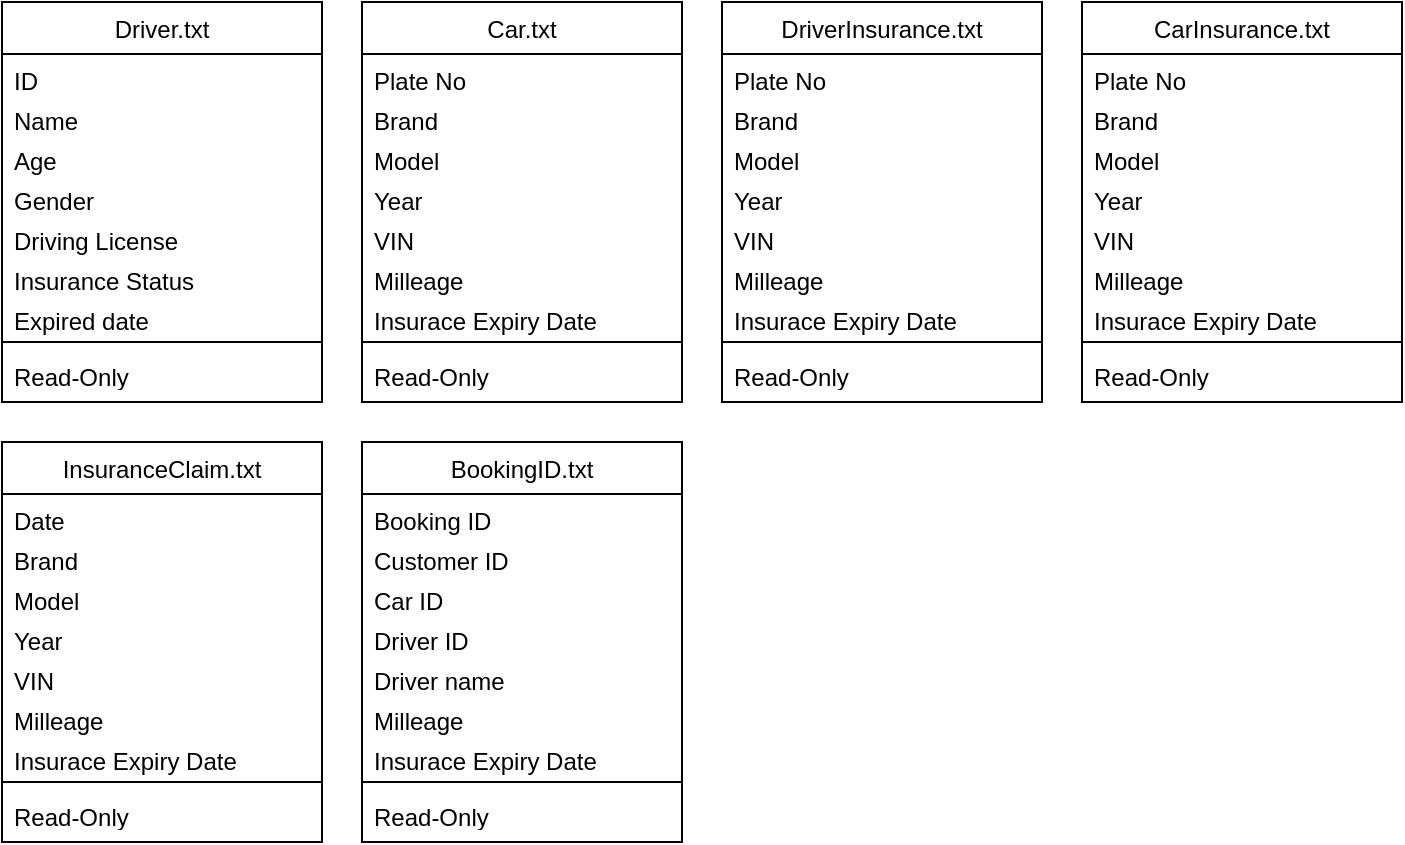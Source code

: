 <mxfile version="24.6.4" type="github">
  <diagram id="C5RBs43oDa-KdzZeNtuy" name="Page-1">
    <mxGraphModel dx="280" dy="545" grid="1" gridSize="10" guides="1" tooltips="1" connect="1" arrows="1" fold="1" page="1" pageScale="1" pageWidth="827" pageHeight="1169" math="0" shadow="0">
      <root>
        <mxCell id="WIyWlLk6GJQsqaUBKTNV-0" />
        <mxCell id="WIyWlLk6GJQsqaUBKTNV-1" parent="WIyWlLk6GJQsqaUBKTNV-0" />
        <mxCell id="zkfFHV4jXpPFQw0GAbJ--17" value="Driver.txt" style="swimlane;fontStyle=0;align=center;verticalAlign=top;childLayout=stackLayout;horizontal=1;startSize=26;horizontalStack=0;resizeParent=1;resizeLast=0;collapsible=1;marginBottom=0;rounded=0;shadow=0;strokeWidth=1;" parent="WIyWlLk6GJQsqaUBKTNV-1" vertex="1">
          <mxGeometry x="60" y="50" width="160" height="200" as="geometry">
            <mxRectangle x="550" y="140" width="160" height="26" as="alternateBounds" />
          </mxGeometry>
        </mxCell>
        <mxCell id="LjltIJ_5xy5s9-dVVkUB-16" value="ID" style="text;align=left;verticalAlign=top;spacingLeft=4;spacingRight=4;overflow=hidden;rotatable=0;points=[[0,0.5],[1,0.5]];portConstraint=eastwest;" parent="zkfFHV4jXpPFQw0GAbJ--17" vertex="1">
          <mxGeometry y="26" width="160" height="20" as="geometry" />
        </mxCell>
        <mxCell id="LjltIJ_5xy5s9-dVVkUB-24" value="Name" style="text;align=left;verticalAlign=top;spacingLeft=4;spacingRight=4;overflow=hidden;rotatable=0;points=[[0,0.5],[1,0.5]];portConstraint=eastwest;" parent="zkfFHV4jXpPFQw0GAbJ--17" vertex="1">
          <mxGeometry y="46" width="160" height="20" as="geometry" />
        </mxCell>
        <mxCell id="LjltIJ_5xy5s9-dVVkUB-20" value="Age" style="text;align=left;verticalAlign=top;spacingLeft=4;spacingRight=4;overflow=hidden;rotatable=0;points=[[0,0.5],[1,0.5]];portConstraint=eastwest;" parent="zkfFHV4jXpPFQw0GAbJ--17" vertex="1">
          <mxGeometry y="66" width="160" height="20" as="geometry" />
        </mxCell>
        <mxCell id="LjltIJ_5xy5s9-dVVkUB-21" value="Gender" style="text;align=left;verticalAlign=top;spacingLeft=4;spacingRight=4;overflow=hidden;rotatable=0;points=[[0,0.5],[1,0.5]];portConstraint=eastwest;" parent="zkfFHV4jXpPFQw0GAbJ--17" vertex="1">
          <mxGeometry y="86" width="160" height="20" as="geometry" />
        </mxCell>
        <mxCell id="LjltIJ_5xy5s9-dVVkUB-23" value="Driving License" style="text;align=left;verticalAlign=top;spacingLeft=4;spacingRight=4;overflow=hidden;rotatable=0;points=[[0,0.5],[1,0.5]];portConstraint=eastwest;" parent="zkfFHV4jXpPFQw0GAbJ--17" vertex="1">
          <mxGeometry y="106" width="160" height="20" as="geometry" />
        </mxCell>
        <mxCell id="LjltIJ_5xy5s9-dVVkUB-22" value="Insurance Status" style="text;align=left;verticalAlign=top;spacingLeft=4;spacingRight=4;overflow=hidden;rotatable=0;points=[[0,0.5],[1,0.5]];portConstraint=eastwest;" parent="zkfFHV4jXpPFQw0GAbJ--17" vertex="1">
          <mxGeometry y="126" width="160" height="20" as="geometry" />
        </mxCell>
        <mxCell id="LjltIJ_5xy5s9-dVVkUB-19" value="Expired date" style="text;align=left;verticalAlign=top;spacingLeft=4;spacingRight=4;overflow=hidden;rotatable=0;points=[[0,0.5],[1,0.5]];portConstraint=eastwest;" parent="zkfFHV4jXpPFQw0GAbJ--17" vertex="1">
          <mxGeometry y="146" width="160" height="20" as="geometry" />
        </mxCell>
        <mxCell id="zkfFHV4jXpPFQw0GAbJ--23" value="" style="line;html=1;strokeWidth=1;align=left;verticalAlign=middle;spacingTop=-1;spacingLeft=3;spacingRight=3;rotatable=0;labelPosition=right;points=[];portConstraint=eastwest;" parent="zkfFHV4jXpPFQw0GAbJ--17" vertex="1">
          <mxGeometry y="166" width="160" height="8" as="geometry" />
        </mxCell>
        <mxCell id="zkfFHV4jXpPFQw0GAbJ--24" value="Read-Only" style="text;align=left;verticalAlign=top;spacingLeft=4;spacingRight=4;overflow=hidden;rotatable=0;points=[[0,0.5],[1,0.5]];portConstraint=eastwest;" parent="zkfFHV4jXpPFQw0GAbJ--17" vertex="1">
          <mxGeometry y="174" width="160" height="16" as="geometry" />
        </mxCell>
        <mxCell id="LjltIJ_5xy5s9-dVVkUB-25" value="Car.txt" style="swimlane;fontStyle=0;align=center;verticalAlign=top;childLayout=stackLayout;horizontal=1;startSize=26;horizontalStack=0;resizeParent=1;resizeLast=0;collapsible=1;marginBottom=0;rounded=0;shadow=0;strokeWidth=1;" parent="WIyWlLk6GJQsqaUBKTNV-1" vertex="1">
          <mxGeometry x="240" y="50" width="160" height="200" as="geometry">
            <mxRectangle x="550" y="140" width="160" height="26" as="alternateBounds" />
          </mxGeometry>
        </mxCell>
        <mxCell id="LjltIJ_5xy5s9-dVVkUB-26" value="Plate No" style="text;align=left;verticalAlign=top;spacingLeft=4;spacingRight=4;overflow=hidden;rotatable=0;points=[[0,0.5],[1,0.5]];portConstraint=eastwest;" parent="LjltIJ_5xy5s9-dVVkUB-25" vertex="1">
          <mxGeometry y="26" width="160" height="20" as="geometry" />
        </mxCell>
        <mxCell id="LjltIJ_5xy5s9-dVVkUB-27" value="Brand" style="text;align=left;verticalAlign=top;spacingLeft=4;spacingRight=4;overflow=hidden;rotatable=0;points=[[0,0.5],[1,0.5]];portConstraint=eastwest;" parent="LjltIJ_5xy5s9-dVVkUB-25" vertex="1">
          <mxGeometry y="46" width="160" height="20" as="geometry" />
        </mxCell>
        <mxCell id="LjltIJ_5xy5s9-dVVkUB-28" value="Model" style="text;align=left;verticalAlign=top;spacingLeft=4;spacingRight=4;overflow=hidden;rotatable=0;points=[[0,0.5],[1,0.5]];portConstraint=eastwest;" parent="LjltIJ_5xy5s9-dVVkUB-25" vertex="1">
          <mxGeometry y="66" width="160" height="20" as="geometry" />
        </mxCell>
        <mxCell id="LjltIJ_5xy5s9-dVVkUB-29" value="Year" style="text;align=left;verticalAlign=top;spacingLeft=4;spacingRight=4;overflow=hidden;rotatable=0;points=[[0,0.5],[1,0.5]];portConstraint=eastwest;" parent="LjltIJ_5xy5s9-dVVkUB-25" vertex="1">
          <mxGeometry y="86" width="160" height="20" as="geometry" />
        </mxCell>
        <mxCell id="LjltIJ_5xy5s9-dVVkUB-30" value="VIN" style="text;align=left;verticalAlign=top;spacingLeft=4;spacingRight=4;overflow=hidden;rotatable=0;points=[[0,0.5],[1,0.5]];portConstraint=eastwest;" parent="LjltIJ_5xy5s9-dVVkUB-25" vertex="1">
          <mxGeometry y="106" width="160" height="20" as="geometry" />
        </mxCell>
        <mxCell id="LjltIJ_5xy5s9-dVVkUB-31" value="Milleage" style="text;align=left;verticalAlign=top;spacingLeft=4;spacingRight=4;overflow=hidden;rotatable=0;points=[[0,0.5],[1,0.5]];portConstraint=eastwest;" parent="LjltIJ_5xy5s9-dVVkUB-25" vertex="1">
          <mxGeometry y="126" width="160" height="20" as="geometry" />
        </mxCell>
        <mxCell id="LjltIJ_5xy5s9-dVVkUB-32" value="Insurace Expiry Date" style="text;align=left;verticalAlign=top;spacingLeft=4;spacingRight=4;overflow=hidden;rotatable=0;points=[[0,0.5],[1,0.5]];portConstraint=eastwest;" parent="LjltIJ_5xy5s9-dVVkUB-25" vertex="1">
          <mxGeometry y="146" width="160" height="20" as="geometry" />
        </mxCell>
        <mxCell id="LjltIJ_5xy5s9-dVVkUB-33" value="" style="line;html=1;strokeWidth=1;align=left;verticalAlign=middle;spacingTop=-1;spacingLeft=3;spacingRight=3;rotatable=0;labelPosition=right;points=[];portConstraint=eastwest;" parent="LjltIJ_5xy5s9-dVVkUB-25" vertex="1">
          <mxGeometry y="166" width="160" height="8" as="geometry" />
        </mxCell>
        <mxCell id="LjltIJ_5xy5s9-dVVkUB-34" value="Read-Only" style="text;align=left;verticalAlign=top;spacingLeft=4;spacingRight=4;overflow=hidden;rotatable=0;points=[[0,0.5],[1,0.5]];portConstraint=eastwest;" parent="LjltIJ_5xy5s9-dVVkUB-25" vertex="1">
          <mxGeometry y="174" width="160" height="16" as="geometry" />
        </mxCell>
        <mxCell id="LjltIJ_5xy5s9-dVVkUB-35" value="DriverInsurance.txt" style="swimlane;fontStyle=0;align=center;verticalAlign=top;childLayout=stackLayout;horizontal=1;startSize=26;horizontalStack=0;resizeParent=1;resizeLast=0;collapsible=1;marginBottom=0;rounded=0;shadow=0;strokeWidth=1;" parent="WIyWlLk6GJQsqaUBKTNV-1" vertex="1">
          <mxGeometry x="420" y="50" width="160" height="200" as="geometry">
            <mxRectangle x="550" y="140" width="160" height="26" as="alternateBounds" />
          </mxGeometry>
        </mxCell>
        <mxCell id="LjltIJ_5xy5s9-dVVkUB-36" value="Plate No" style="text;align=left;verticalAlign=top;spacingLeft=4;spacingRight=4;overflow=hidden;rotatable=0;points=[[0,0.5],[1,0.5]];portConstraint=eastwest;" parent="LjltIJ_5xy5s9-dVVkUB-35" vertex="1">
          <mxGeometry y="26" width="160" height="20" as="geometry" />
        </mxCell>
        <mxCell id="LjltIJ_5xy5s9-dVVkUB-37" value="Brand" style="text;align=left;verticalAlign=top;spacingLeft=4;spacingRight=4;overflow=hidden;rotatable=0;points=[[0,0.5],[1,0.5]];portConstraint=eastwest;" parent="LjltIJ_5xy5s9-dVVkUB-35" vertex="1">
          <mxGeometry y="46" width="160" height="20" as="geometry" />
        </mxCell>
        <mxCell id="LjltIJ_5xy5s9-dVVkUB-38" value="Model" style="text;align=left;verticalAlign=top;spacingLeft=4;spacingRight=4;overflow=hidden;rotatable=0;points=[[0,0.5],[1,0.5]];portConstraint=eastwest;" parent="LjltIJ_5xy5s9-dVVkUB-35" vertex="1">
          <mxGeometry y="66" width="160" height="20" as="geometry" />
        </mxCell>
        <mxCell id="LjltIJ_5xy5s9-dVVkUB-39" value="Year" style="text;align=left;verticalAlign=top;spacingLeft=4;spacingRight=4;overflow=hidden;rotatable=0;points=[[0,0.5],[1,0.5]];portConstraint=eastwest;" parent="LjltIJ_5xy5s9-dVVkUB-35" vertex="1">
          <mxGeometry y="86" width="160" height="20" as="geometry" />
        </mxCell>
        <mxCell id="LjltIJ_5xy5s9-dVVkUB-40" value="VIN" style="text;align=left;verticalAlign=top;spacingLeft=4;spacingRight=4;overflow=hidden;rotatable=0;points=[[0,0.5],[1,0.5]];portConstraint=eastwest;" parent="LjltIJ_5xy5s9-dVVkUB-35" vertex="1">
          <mxGeometry y="106" width="160" height="20" as="geometry" />
        </mxCell>
        <mxCell id="LjltIJ_5xy5s9-dVVkUB-41" value="Milleage" style="text;align=left;verticalAlign=top;spacingLeft=4;spacingRight=4;overflow=hidden;rotatable=0;points=[[0,0.5],[1,0.5]];portConstraint=eastwest;" parent="LjltIJ_5xy5s9-dVVkUB-35" vertex="1">
          <mxGeometry y="126" width="160" height="20" as="geometry" />
        </mxCell>
        <mxCell id="LjltIJ_5xy5s9-dVVkUB-42" value="Insurace Expiry Date" style="text;align=left;verticalAlign=top;spacingLeft=4;spacingRight=4;overflow=hidden;rotatable=0;points=[[0,0.5],[1,0.5]];portConstraint=eastwest;" parent="LjltIJ_5xy5s9-dVVkUB-35" vertex="1">
          <mxGeometry y="146" width="160" height="20" as="geometry" />
        </mxCell>
        <mxCell id="LjltIJ_5xy5s9-dVVkUB-43" value="" style="line;html=1;strokeWidth=1;align=left;verticalAlign=middle;spacingTop=-1;spacingLeft=3;spacingRight=3;rotatable=0;labelPosition=right;points=[];portConstraint=eastwest;" parent="LjltIJ_5xy5s9-dVVkUB-35" vertex="1">
          <mxGeometry y="166" width="160" height="8" as="geometry" />
        </mxCell>
        <mxCell id="LjltIJ_5xy5s9-dVVkUB-44" value="Read-Only" style="text;align=left;verticalAlign=top;spacingLeft=4;spacingRight=4;overflow=hidden;rotatable=0;points=[[0,0.5],[1,0.5]];portConstraint=eastwest;" parent="LjltIJ_5xy5s9-dVVkUB-35" vertex="1">
          <mxGeometry y="174" width="160" height="16" as="geometry" />
        </mxCell>
        <mxCell id="LjltIJ_5xy5s9-dVVkUB-45" value="CarInsurance.txt" style="swimlane;fontStyle=0;align=center;verticalAlign=top;childLayout=stackLayout;horizontal=1;startSize=26;horizontalStack=0;resizeParent=1;resizeLast=0;collapsible=1;marginBottom=0;rounded=0;shadow=0;strokeWidth=1;" parent="WIyWlLk6GJQsqaUBKTNV-1" vertex="1">
          <mxGeometry x="600" y="50" width="160" height="200" as="geometry">
            <mxRectangle x="550" y="140" width="160" height="26" as="alternateBounds" />
          </mxGeometry>
        </mxCell>
        <mxCell id="LjltIJ_5xy5s9-dVVkUB-46" value="Plate No" style="text;align=left;verticalAlign=top;spacingLeft=4;spacingRight=4;overflow=hidden;rotatable=0;points=[[0,0.5],[1,0.5]];portConstraint=eastwest;" parent="LjltIJ_5xy5s9-dVVkUB-45" vertex="1">
          <mxGeometry y="26" width="160" height="20" as="geometry" />
        </mxCell>
        <mxCell id="LjltIJ_5xy5s9-dVVkUB-47" value="Brand" style="text;align=left;verticalAlign=top;spacingLeft=4;spacingRight=4;overflow=hidden;rotatable=0;points=[[0,0.5],[1,0.5]];portConstraint=eastwest;" parent="LjltIJ_5xy5s9-dVVkUB-45" vertex="1">
          <mxGeometry y="46" width="160" height="20" as="geometry" />
        </mxCell>
        <mxCell id="LjltIJ_5xy5s9-dVVkUB-48" value="Model" style="text;align=left;verticalAlign=top;spacingLeft=4;spacingRight=4;overflow=hidden;rotatable=0;points=[[0,0.5],[1,0.5]];portConstraint=eastwest;" parent="LjltIJ_5xy5s9-dVVkUB-45" vertex="1">
          <mxGeometry y="66" width="160" height="20" as="geometry" />
        </mxCell>
        <mxCell id="LjltIJ_5xy5s9-dVVkUB-49" value="Year" style="text;align=left;verticalAlign=top;spacingLeft=4;spacingRight=4;overflow=hidden;rotatable=0;points=[[0,0.5],[1,0.5]];portConstraint=eastwest;" parent="LjltIJ_5xy5s9-dVVkUB-45" vertex="1">
          <mxGeometry y="86" width="160" height="20" as="geometry" />
        </mxCell>
        <mxCell id="LjltIJ_5xy5s9-dVVkUB-50" value="VIN" style="text;align=left;verticalAlign=top;spacingLeft=4;spacingRight=4;overflow=hidden;rotatable=0;points=[[0,0.5],[1,0.5]];portConstraint=eastwest;" parent="LjltIJ_5xy5s9-dVVkUB-45" vertex="1">
          <mxGeometry y="106" width="160" height="20" as="geometry" />
        </mxCell>
        <mxCell id="LjltIJ_5xy5s9-dVVkUB-51" value="Milleage" style="text;align=left;verticalAlign=top;spacingLeft=4;spacingRight=4;overflow=hidden;rotatable=0;points=[[0,0.5],[1,0.5]];portConstraint=eastwest;" parent="LjltIJ_5xy5s9-dVVkUB-45" vertex="1">
          <mxGeometry y="126" width="160" height="20" as="geometry" />
        </mxCell>
        <mxCell id="LjltIJ_5xy5s9-dVVkUB-52" value="Insurace Expiry Date" style="text;align=left;verticalAlign=top;spacingLeft=4;spacingRight=4;overflow=hidden;rotatable=0;points=[[0,0.5],[1,0.5]];portConstraint=eastwest;" parent="LjltIJ_5xy5s9-dVVkUB-45" vertex="1">
          <mxGeometry y="146" width="160" height="20" as="geometry" />
        </mxCell>
        <mxCell id="LjltIJ_5xy5s9-dVVkUB-53" value="" style="line;html=1;strokeWidth=1;align=left;verticalAlign=middle;spacingTop=-1;spacingLeft=3;spacingRight=3;rotatable=0;labelPosition=right;points=[];portConstraint=eastwest;" parent="LjltIJ_5xy5s9-dVVkUB-45" vertex="1">
          <mxGeometry y="166" width="160" height="8" as="geometry" />
        </mxCell>
        <mxCell id="LjltIJ_5xy5s9-dVVkUB-54" value="Read-Only" style="text;align=left;verticalAlign=top;spacingLeft=4;spacingRight=4;overflow=hidden;rotatable=0;points=[[0,0.5],[1,0.5]];portConstraint=eastwest;" parent="LjltIJ_5xy5s9-dVVkUB-45" vertex="1">
          <mxGeometry y="174" width="160" height="16" as="geometry" />
        </mxCell>
        <mxCell id="LjltIJ_5xy5s9-dVVkUB-55" value="InsuranceClaim.txt" style="swimlane;fontStyle=0;align=center;verticalAlign=top;childLayout=stackLayout;horizontal=1;startSize=26;horizontalStack=0;resizeParent=1;resizeLast=0;collapsible=1;marginBottom=0;rounded=0;shadow=0;strokeWidth=1;" parent="WIyWlLk6GJQsqaUBKTNV-1" vertex="1">
          <mxGeometry x="60" y="270" width="160" height="200" as="geometry">
            <mxRectangle x="550" y="140" width="160" height="26" as="alternateBounds" />
          </mxGeometry>
        </mxCell>
        <mxCell id="LjltIJ_5xy5s9-dVVkUB-56" value="Date" style="text;align=left;verticalAlign=top;spacingLeft=4;spacingRight=4;overflow=hidden;rotatable=0;points=[[0,0.5],[1,0.5]];portConstraint=eastwest;" parent="LjltIJ_5xy5s9-dVVkUB-55" vertex="1">
          <mxGeometry y="26" width="160" height="20" as="geometry" />
        </mxCell>
        <mxCell id="LjltIJ_5xy5s9-dVVkUB-57" value="Brand" style="text;align=left;verticalAlign=top;spacingLeft=4;spacingRight=4;overflow=hidden;rotatable=0;points=[[0,0.5],[1,0.5]];portConstraint=eastwest;" parent="LjltIJ_5xy5s9-dVVkUB-55" vertex="1">
          <mxGeometry y="46" width="160" height="20" as="geometry" />
        </mxCell>
        <mxCell id="LjltIJ_5xy5s9-dVVkUB-58" value="Model" style="text;align=left;verticalAlign=top;spacingLeft=4;spacingRight=4;overflow=hidden;rotatable=0;points=[[0,0.5],[1,0.5]];portConstraint=eastwest;" parent="LjltIJ_5xy5s9-dVVkUB-55" vertex="1">
          <mxGeometry y="66" width="160" height="20" as="geometry" />
        </mxCell>
        <mxCell id="LjltIJ_5xy5s9-dVVkUB-59" value="Year" style="text;align=left;verticalAlign=top;spacingLeft=4;spacingRight=4;overflow=hidden;rotatable=0;points=[[0,0.5],[1,0.5]];portConstraint=eastwest;" parent="LjltIJ_5xy5s9-dVVkUB-55" vertex="1">
          <mxGeometry y="86" width="160" height="20" as="geometry" />
        </mxCell>
        <mxCell id="LjltIJ_5xy5s9-dVVkUB-60" value="VIN" style="text;align=left;verticalAlign=top;spacingLeft=4;spacingRight=4;overflow=hidden;rotatable=0;points=[[0,0.5],[1,0.5]];portConstraint=eastwest;" parent="LjltIJ_5xy5s9-dVVkUB-55" vertex="1">
          <mxGeometry y="106" width="160" height="20" as="geometry" />
        </mxCell>
        <mxCell id="LjltIJ_5xy5s9-dVVkUB-61" value="Milleage" style="text;align=left;verticalAlign=top;spacingLeft=4;spacingRight=4;overflow=hidden;rotatable=0;points=[[0,0.5],[1,0.5]];portConstraint=eastwest;" parent="LjltIJ_5xy5s9-dVVkUB-55" vertex="1">
          <mxGeometry y="126" width="160" height="20" as="geometry" />
        </mxCell>
        <mxCell id="LjltIJ_5xy5s9-dVVkUB-62" value="Insurace Expiry Date" style="text;align=left;verticalAlign=top;spacingLeft=4;spacingRight=4;overflow=hidden;rotatable=0;points=[[0,0.5],[1,0.5]];portConstraint=eastwest;" parent="LjltIJ_5xy5s9-dVVkUB-55" vertex="1">
          <mxGeometry y="146" width="160" height="20" as="geometry" />
        </mxCell>
        <mxCell id="LjltIJ_5xy5s9-dVVkUB-63" value="" style="line;html=1;strokeWidth=1;align=left;verticalAlign=middle;spacingTop=-1;spacingLeft=3;spacingRight=3;rotatable=0;labelPosition=right;points=[];portConstraint=eastwest;" parent="LjltIJ_5xy5s9-dVVkUB-55" vertex="1">
          <mxGeometry y="166" width="160" height="8" as="geometry" />
        </mxCell>
        <mxCell id="LjltIJ_5xy5s9-dVVkUB-64" value="Read-Only" style="text;align=left;verticalAlign=top;spacingLeft=4;spacingRight=4;overflow=hidden;rotatable=0;points=[[0,0.5],[1,0.5]];portConstraint=eastwest;" parent="LjltIJ_5xy5s9-dVVkUB-55" vertex="1">
          <mxGeometry y="174" width="160" height="16" as="geometry" />
        </mxCell>
        <mxCell id="LjltIJ_5xy5s9-dVVkUB-65" value="BookingID.txt" style="swimlane;fontStyle=0;align=center;verticalAlign=top;childLayout=stackLayout;horizontal=1;startSize=26;horizontalStack=0;resizeParent=1;resizeLast=0;collapsible=1;marginBottom=0;rounded=0;shadow=0;strokeWidth=1;" parent="WIyWlLk6GJQsqaUBKTNV-1" vertex="1">
          <mxGeometry x="240" y="270" width="160" height="200" as="geometry">
            <mxRectangle x="550" y="140" width="160" height="26" as="alternateBounds" />
          </mxGeometry>
        </mxCell>
        <mxCell id="LjltIJ_5xy5s9-dVVkUB-66" value="Booking ID" style="text;align=left;verticalAlign=top;spacingLeft=4;spacingRight=4;overflow=hidden;rotatable=0;points=[[0,0.5],[1,0.5]];portConstraint=eastwest;" parent="LjltIJ_5xy5s9-dVVkUB-65" vertex="1">
          <mxGeometry y="26" width="160" height="20" as="geometry" />
        </mxCell>
        <mxCell id="LjltIJ_5xy5s9-dVVkUB-67" value="Customer ID" style="text;align=left;verticalAlign=top;spacingLeft=4;spacingRight=4;overflow=hidden;rotatable=0;points=[[0,0.5],[1,0.5]];portConstraint=eastwest;" parent="LjltIJ_5xy5s9-dVVkUB-65" vertex="1">
          <mxGeometry y="46" width="160" height="20" as="geometry" />
        </mxCell>
        <mxCell id="LjltIJ_5xy5s9-dVVkUB-68" value="Car ID" style="text;align=left;verticalAlign=top;spacingLeft=4;spacingRight=4;overflow=hidden;rotatable=0;points=[[0,0.5],[1,0.5]];portConstraint=eastwest;" parent="LjltIJ_5xy5s9-dVVkUB-65" vertex="1">
          <mxGeometry y="66" width="160" height="20" as="geometry" />
        </mxCell>
        <mxCell id="LjltIJ_5xy5s9-dVVkUB-70" value="Driver ID" style="text;align=left;verticalAlign=top;spacingLeft=4;spacingRight=4;overflow=hidden;rotatable=0;points=[[0,0.5],[1,0.5]];portConstraint=eastwest;" parent="LjltIJ_5xy5s9-dVVkUB-65" vertex="1">
          <mxGeometry y="86" width="160" height="20" as="geometry" />
        </mxCell>
        <mxCell id="LjltIJ_5xy5s9-dVVkUB-69" value="Driver name" style="text;align=left;verticalAlign=top;spacingLeft=4;spacingRight=4;overflow=hidden;rotatable=0;points=[[0,0.5],[1,0.5]];portConstraint=eastwest;" parent="LjltIJ_5xy5s9-dVVkUB-65" vertex="1">
          <mxGeometry y="106" width="160" height="20" as="geometry" />
        </mxCell>
        <mxCell id="LjltIJ_5xy5s9-dVVkUB-71" value="Milleage" style="text;align=left;verticalAlign=top;spacingLeft=4;spacingRight=4;overflow=hidden;rotatable=0;points=[[0,0.5],[1,0.5]];portConstraint=eastwest;" parent="LjltIJ_5xy5s9-dVVkUB-65" vertex="1">
          <mxGeometry y="126" width="160" height="20" as="geometry" />
        </mxCell>
        <mxCell id="LjltIJ_5xy5s9-dVVkUB-72" value="Insurace Expiry Date" style="text;align=left;verticalAlign=top;spacingLeft=4;spacingRight=4;overflow=hidden;rotatable=0;points=[[0,0.5],[1,0.5]];portConstraint=eastwest;" parent="LjltIJ_5xy5s9-dVVkUB-65" vertex="1">
          <mxGeometry y="146" width="160" height="20" as="geometry" />
        </mxCell>
        <mxCell id="LjltIJ_5xy5s9-dVVkUB-73" value="" style="line;html=1;strokeWidth=1;align=left;verticalAlign=middle;spacingTop=-1;spacingLeft=3;spacingRight=3;rotatable=0;labelPosition=right;points=[];portConstraint=eastwest;" parent="LjltIJ_5xy5s9-dVVkUB-65" vertex="1">
          <mxGeometry y="166" width="160" height="8" as="geometry" />
        </mxCell>
        <mxCell id="LjltIJ_5xy5s9-dVVkUB-74" value="Read-Only" style="text;align=left;verticalAlign=top;spacingLeft=4;spacingRight=4;overflow=hidden;rotatable=0;points=[[0,0.5],[1,0.5]];portConstraint=eastwest;" parent="LjltIJ_5xy5s9-dVVkUB-65" vertex="1">
          <mxGeometry y="174" width="160" height="16" as="geometry" />
        </mxCell>
      </root>
    </mxGraphModel>
  </diagram>
</mxfile>
